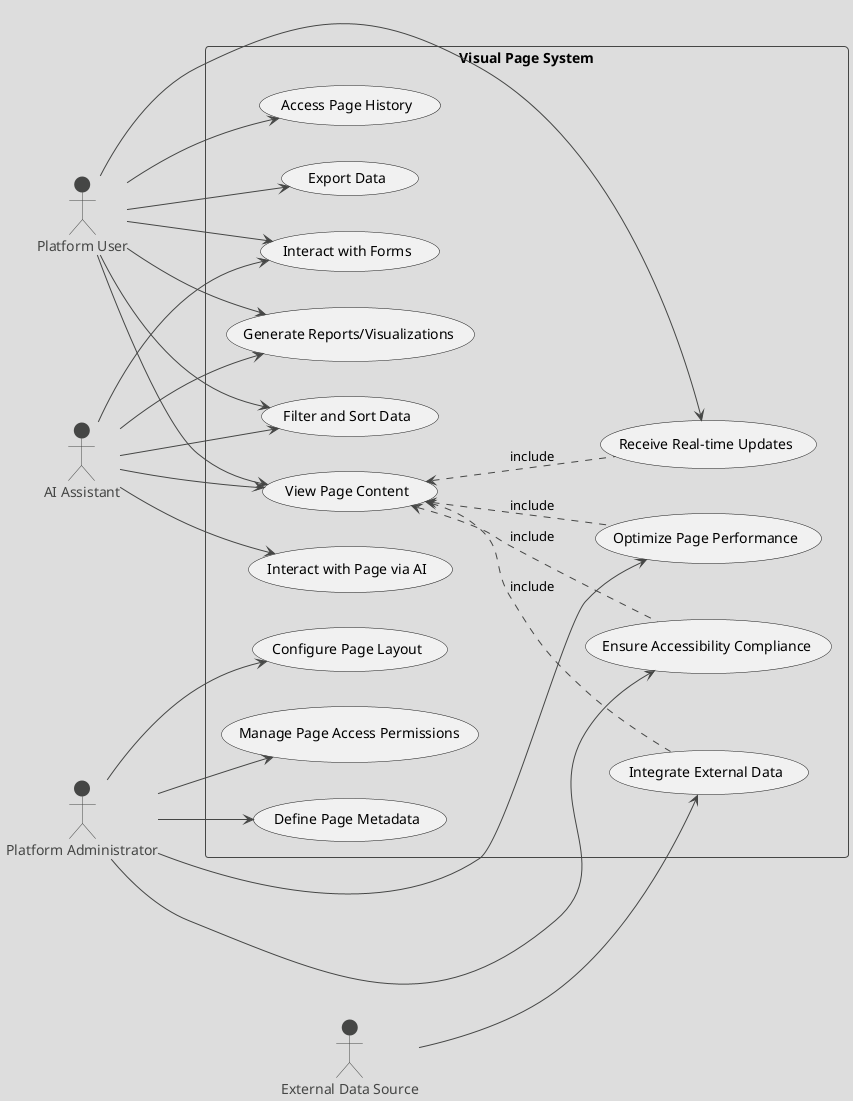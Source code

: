 @startuml
!theme toy

left to right direction
skinparam packageStyle rectangle

actor "Platform User" as User
actor "Platform Administrator" as Admin
actor "AI Assistant" as AI
actor "External Data Source" as ExternalData

rectangle "Visual Page System" {
  usecase "View Page Content" as ViewContent
  usecase "Interact with Forms" as InteractForms
  usecase "Filter and Sort Data" as FilterSort
  usecase "Generate Reports/Visualizations" as GenerateReports
  usecase "Export Data" as ExportData
  usecase "Access Page History" as AccessHistory
  usecase "Receive Real-time Updates" as RealtimeUpdates
  usecase "Configure Page Layout" as ConfigLayout
  usecase "Manage Page Access Permissions" as ManagePermissions
  usecase "Integrate External Data" as IntegrateData
  usecase "Optimize Page Performance" as OptimizePerformance
  usecase "Ensure Accessibility Compliance" as Accessibility
  usecase "Define Page Metadata" as DefineMetadata
  usecase "Interact with Page via AI" as InteractAI
}

User --> ViewContent
User --> InteractForms
User --> FilterSort
User --> GenerateReports
User --> ExportData
User --> AccessHistory
User --> RealtimeUpdates

Admin --> ConfigLayout
Admin --> ManagePermissions
Admin --> DefineMetadata
Admin --> OptimizePerformance
Admin --> Accessibility

AI --> InteractAI
AI --> ViewContent
AI --> InteractForms
AI --> FilterSort
AI --> GenerateReports

ExternalData --> IntegrateData

ViewContent <.. IntegrateData : include
ViewContent <.. RealtimeUpdates : include
ViewContent <.. OptimizePerformance : include
ViewContent <.. Accessibility : include

@enduml